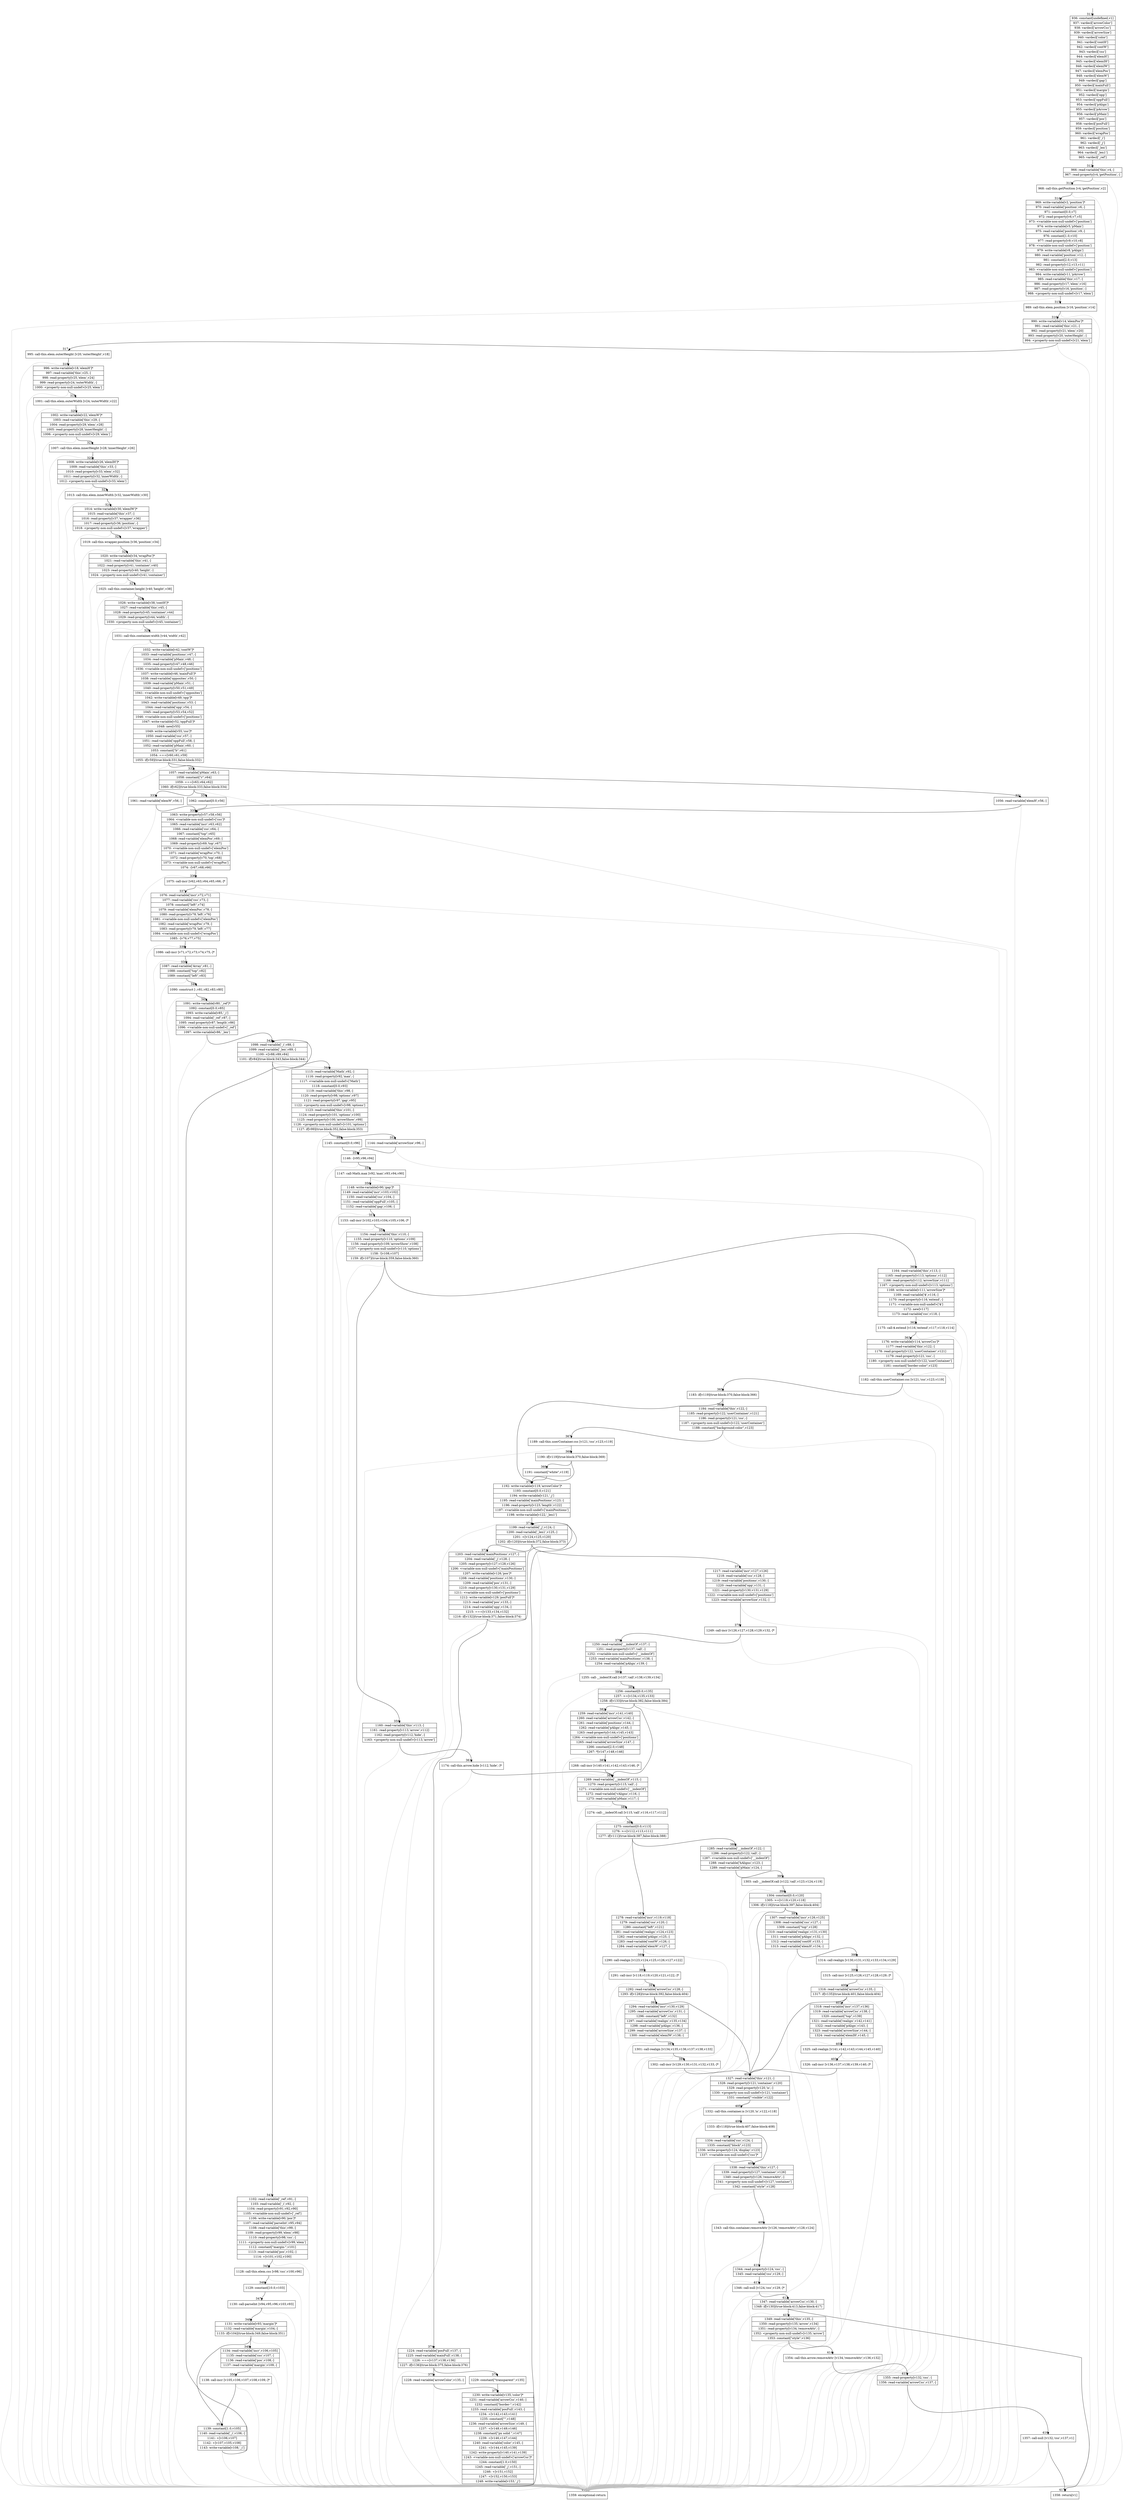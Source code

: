 digraph {
rankdir="TD"
BB_entry26[shape=none,label=""];
BB_entry26 -> BB311 [tailport=s, headport=n, headlabel="    311"]
BB311 [shape=record label="{936: constant[undefined,v1]|937: vardecl['arrowColor']|938: vardecl['arrowCss']|939: vardecl['arrowSize']|940: vardecl['color']|941: vardecl['contH']|942: vardecl['contW']|943: vardecl['css']|944: vardecl['elemH']|945: vardecl['elemIH']|946: vardecl['elemIW']|947: vardecl['elemPos']|948: vardecl['elemW']|949: vardecl['gap']|950: vardecl['mainFull']|951: vardecl['margin']|952: vardecl['opp']|953: vardecl['oppFull']|954: vardecl['pAlign']|955: vardecl['pArrow']|956: vardecl['pMain']|957: vardecl['pos']|958: vardecl['posFull']|959: vardecl['position']|960: vardecl['wrapPos']|961: vardecl['_i']|962: vardecl['_j']|963: vardecl['_len']|964: vardecl['_len1']|965: vardecl['_ref']}" ] 
BB311 -> BB312 [tailport=s, headport=n, headlabel="      312"]
BB312 [shape=record label="{966: read-variable['this',v4,-]|967: read-property[v4,'getPosition',-]}" ] 
BB312 -> BB313 [tailport=s, headport=n, headlabel="      313"]
BB312 -> BB418 [tailport=s, headport=n, color=gray, headlabel="      418"]
BB313 [shape=record label="{968: call-this.getPosition [v4,'getPosition',v2]}" ] 
BB313 -> BB314 [tailport=s, headport=n, headlabel="      314"]
BB313 -> BB418 [tailport=s, headport=n, color=gray]
BB314 [shape=record label="{969: write-variable[v2,'position']*|970: read-variable['position',v6,-]|971: constant[0.0,v7]|972: read-property[v6,v7,v5]|973: \<variable-non-null-undef\>['position']|974: write-variable[v5,'pMain']|975: read-variable['position',v9,-]|976: constant[1.0,v10]|977: read-property[v9,v10,v8]|978: \<variable-non-null-undef\>['position']|979: write-variable[v8,'pAlign']|980: read-variable['position',v12,-]|981: constant[2.0,v13]|982: read-property[v12,v13,v11]|983: \<variable-non-null-undef\>['position']|984: write-variable[v11,'pArrow']|985: read-variable['this',v17,-]|986: read-property[v17,'elem',v16]|987: read-property[v16,'position',-]|988: \<property-non-null-undef\>[v17,'elem']}" ] 
BB314 -> BB315 [tailport=s, headport=n, headlabel="      315"]
BB314 -> BB418 [tailport=s, headport=n, color=gray]
BB315 [shape=record label="{989: call-this.elem.position [v16,'position',v14]}" ] 
BB315 -> BB316 [tailport=s, headport=n, headlabel="      316"]
BB315 -> BB418 [tailport=s, headport=n, color=gray]
BB316 [shape=record label="{990: write-variable[v14,'elemPos']*|991: read-variable['this',v21,-]|992: read-property[v21,'elem',v20]|993: read-property[v20,'outerHeight',-]|994: \<property-non-null-undef\>[v21,'elem']}" ] 
BB316 -> BB317 [tailport=s, headport=n, headlabel="      317"]
BB316 -> BB418 [tailport=s, headport=n, color=gray]
BB317 [shape=record label="{995: call-this.elem.outerHeight [v20,'outerHeight',v18]}" ] 
BB317 -> BB318 [tailport=s, headport=n, headlabel="      318"]
BB317 -> BB418 [tailport=s, headport=n, color=gray]
BB318 [shape=record label="{996: write-variable[v18,'elemH']*|997: read-variable['this',v25,-]|998: read-property[v25,'elem',v24]|999: read-property[v24,'outerWidth',-]|1000: \<property-non-null-undef\>[v25,'elem']}" ] 
BB318 -> BB319 [tailport=s, headport=n, headlabel="      319"]
BB318 -> BB418 [tailport=s, headport=n, color=gray]
BB319 [shape=record label="{1001: call-this.elem.outerWidth [v24,'outerWidth',v22]}" ] 
BB319 -> BB320 [tailport=s, headport=n, headlabel="      320"]
BB319 -> BB418 [tailport=s, headport=n, color=gray]
BB320 [shape=record label="{1002: write-variable[v22,'elemW']*|1003: read-variable['this',v29,-]|1004: read-property[v29,'elem',v28]|1005: read-property[v28,'innerHeight',-]|1006: \<property-non-null-undef\>[v29,'elem']}" ] 
BB320 -> BB321 [tailport=s, headport=n, headlabel="      321"]
BB320 -> BB418 [tailport=s, headport=n, color=gray]
BB321 [shape=record label="{1007: call-this.elem.innerHeight [v28,'innerHeight',v26]}" ] 
BB321 -> BB322 [tailport=s, headport=n, headlabel="      322"]
BB321 -> BB418 [tailport=s, headport=n, color=gray]
BB322 [shape=record label="{1008: write-variable[v26,'elemIH']*|1009: read-variable['this',v33,-]|1010: read-property[v33,'elem',v32]|1011: read-property[v32,'innerWidth',-]|1012: \<property-non-null-undef\>[v33,'elem']}" ] 
BB322 -> BB323 [tailport=s, headport=n, headlabel="      323"]
BB322 -> BB418 [tailport=s, headport=n, color=gray]
BB323 [shape=record label="{1013: call-this.elem.innerWidth [v32,'innerWidth',v30]}" ] 
BB323 -> BB324 [tailport=s, headport=n, headlabel="      324"]
BB323 -> BB418 [tailport=s, headport=n, color=gray]
BB324 [shape=record label="{1014: write-variable[v30,'elemIW']*|1015: read-variable['this',v37,-]|1016: read-property[v37,'wrapper',v36]|1017: read-property[v36,'position',-]|1018: \<property-non-null-undef\>[v37,'wrapper']}" ] 
BB324 -> BB325 [tailport=s, headport=n, headlabel="      325"]
BB324 -> BB418 [tailport=s, headport=n, color=gray]
BB325 [shape=record label="{1019: call-this.wrapper.position [v36,'position',v34]}" ] 
BB325 -> BB326 [tailport=s, headport=n, headlabel="      326"]
BB325 -> BB418 [tailport=s, headport=n, color=gray]
BB326 [shape=record label="{1020: write-variable[v34,'wrapPos']*|1021: read-variable['this',v41,-]|1022: read-property[v41,'container',v40]|1023: read-property[v40,'height',-]|1024: \<property-non-null-undef\>[v41,'container']}" ] 
BB326 -> BB327 [tailport=s, headport=n, headlabel="      327"]
BB326 -> BB418 [tailport=s, headport=n, color=gray]
BB327 [shape=record label="{1025: call-this.container.height [v40,'height',v38]}" ] 
BB327 -> BB328 [tailport=s, headport=n, headlabel="      328"]
BB327 -> BB418 [tailport=s, headport=n, color=gray]
BB328 [shape=record label="{1026: write-variable[v38,'contH']*|1027: read-variable['this',v45,-]|1028: read-property[v45,'container',v44]|1029: read-property[v44,'width',-]|1030: \<property-non-null-undef\>[v45,'container']}" ] 
BB328 -> BB329 [tailport=s, headport=n, headlabel="      329"]
BB328 -> BB418 [tailport=s, headport=n, color=gray]
BB329 [shape=record label="{1031: call-this.container.width [v44,'width',v42]}" ] 
BB329 -> BB330 [tailport=s, headport=n, headlabel="      330"]
BB329 -> BB418 [tailport=s, headport=n, color=gray]
BB330 [shape=record label="{1032: write-variable[v42,'contW']*|1033: read-variable['positions',v47,-]|1034: read-variable['pMain',v48,-]|1035: read-property[v47,v48,v46]|1036: \<variable-non-null-undef\>['positions']|1037: write-variable[v46,'mainFull']*|1038: read-variable['opposites',v50,-]|1039: read-variable['pMain',v51,-]|1040: read-property[v50,v51,v49]|1041: \<variable-non-null-undef\>['opposites']|1042: write-variable[v49,'opp']*|1043: read-variable['positions',v53,-]|1044: read-variable['opp',v54,-]|1045: read-property[v53,v54,v52]|1046: \<variable-non-null-undef\>['positions']|1047: write-variable[v52,'oppFull']*|1048: new[v55]|1049: write-variable[v55,'css']*|1050: read-variable['css',v57,-]|1051: read-variable['oppFull',v58,-]|1052: read-variable['pMain',v60,-]|1053: constant[\"b\",v61]|1054: ===[v60,v61,v59]|1055: if[v59](true-block:331,false-block:332)}" ] 
BB330 -> BB331 [tailport=s, headport=n, headlabel="      331"]
BB330 -> BB332 [tailport=s, headport=n, headlabel="      332"]
BB330 -> BB418 [tailport=s, headport=n, color=gray]
BB331 [shape=record label="{1056: read-variable['elemH',v56,-]}" ] 
BB331 -> BB335 [tailport=s, headport=n, headlabel="      335"]
BB331 -> BB418 [tailport=s, headport=n, color=gray]
BB332 [shape=record label="{1057: read-variable['pMain',v63,-]|1058: constant[\"r\",v64]|1059: ===[v63,v64,v62]|1060: if[v62](true-block:333,false-block:334)}" ] 
BB332 -> BB333 [tailport=s, headport=n, headlabel="      333"]
BB332 -> BB334 [tailport=s, headport=n, headlabel="      334"]
BB332 -> BB418 [tailport=s, headport=n, color=gray]
BB333 [shape=record label="{1061: read-variable['elemW',v56,-]}" ] 
BB333 -> BB335 [tailport=s, headport=n]
BB333 -> BB418 [tailport=s, headport=n, color=gray]
BB334 [shape=record label="{1062: constant[0.0,v56]}" ] 
BB334 -> BB335 [tailport=s, headport=n]
BB335 [shape=record label="{1063: write-property[v57,v58,v56]|1064: \<variable-non-null-undef\>['css']*|1065: read-variable['incr',v63,v62]|1066: read-variable['css',v64,-]|1067: constant[\"top\",v65]|1068: read-variable['elemPos',v69,-]|1069: read-property[v69,'top',v67]|1070: \<variable-non-null-undef\>['elemPos']|1071: read-variable['wrapPos',v70,-]|1072: read-property[v70,'top',v68]|1073: \<variable-non-null-undef\>['wrapPos']|1074: -[v67,v68,v66]}" ] 
BB335 -> BB336 [tailport=s, headport=n, headlabel="      336"]
BB335 -> BB418 [tailport=s, headport=n, color=gray]
BB336 [shape=record label="{1075: call-incr [v62,v63,v64,v65,v66,-]*}" ] 
BB336 -> BB337 [tailport=s, headport=n, headlabel="      337"]
BB336 -> BB418 [tailport=s, headport=n, color=gray]
BB337 [shape=record label="{1076: read-variable['incr',v72,v71]|1077: read-variable['css',v73,-]|1078: constant[\"left\",v74]|1079: read-variable['elemPos',v78,-]|1080: read-property[v78,'left',v76]|1081: \<variable-non-null-undef\>['elemPos']|1082: read-variable['wrapPos',v79,-]|1083: read-property[v79,'left',v77]|1084: \<variable-non-null-undef\>['wrapPos']|1085: -[v76,v77,v75]}" ] 
BB337 -> BB338 [tailport=s, headport=n, headlabel="      338"]
BB337 -> BB418 [tailport=s, headport=n, color=gray]
BB338 [shape=record label="{1086: call-incr [v71,v72,v73,v74,v75,-]*}" ] 
BB338 -> BB339 [tailport=s, headport=n, headlabel="      339"]
BB338 -> BB418 [tailport=s, headport=n, color=gray]
BB339 [shape=record label="{1087: read-variable['Array',v81,-]|1088: constant[\"top\",v82]|1089: constant[\"left\",v83]}" ] 
BB339 -> BB340 [tailport=s, headport=n, headlabel="      340"]
BB339 -> BB418 [tailport=s, headport=n, color=gray]
BB340 [shape=record label="{1090: construct [-,v81,v82,v83,v80]}" ] 
BB340 -> BB341 [tailport=s, headport=n, headlabel="      341"]
BB340 -> BB418 [tailport=s, headport=n, color=gray]
BB341 [shape=record label="{1091: write-variable[v80,'_ref']*|1092: constant[0.0,v85]|1093: write-variable[v85,'_i']|1094: read-variable['_ref',v87,-]|1095: read-property[v87,'length',v86]|1096: \<variable-non-null-undef\>['_ref']|1097: write-variable[v86,'_len']}" ] 
BB341 -> BB342 [tailport=s, headport=n, headlabel="      342"]
BB341 -> BB418 [tailport=s, headport=n, color=gray]
BB342 [shape=record label="{1098: read-variable['_i',v88,-]|1099: read-variable['_len',v89,-]|1100: \<[v88,v89,v84]|1101: if[v84](true-block:343,false-block:344)}" ] 
BB342 -> BB343 [tailport=s, headport=n, headlabel="      343"]
BB342 -> BB344 [tailport=s, headport=n, headlabel="      344"]
BB342 -> BB418 [tailport=s, headport=n, color=gray]
BB343 [shape=record label="{1102: read-variable['_ref',v91,-]|1103: read-variable['_i',v92,-]|1104: read-property[v91,v92,v90]|1105: \<variable-non-null-undef\>['_ref']|1106: write-variable[v90,'pos']*|1107: read-variable['parseInt',v95,v94]|1108: read-variable['this',v99,-]|1109: read-property[v99,'elem',v98]|1110: read-property[v98,'css',-]|1111: \<property-non-null-undef\>[v99,'elem']|1112: constant[\"margin-\",v101]|1113: read-variable['pos',v102,-]|1114: +[v101,v102,v100]}" ] 
BB343 -> BB345 [tailport=s, headport=n, headlabel="      345"]
BB343 -> BB418 [tailport=s, headport=n, color=gray]
BB344 [shape=record label="{1115: read-variable['Math',v92,-]|1116: read-property[v92,'max',-]|1117: \<variable-non-null-undef\>['Math']|1118: constant[0.0,v93]|1119: read-variable['this',v98,-]|1120: read-property[v98,'options',v97]|1121: read-property[v97,'gap',v95]|1122: \<property-non-null-undef\>[v98,'options']|1123: read-variable['this',v101,-]|1124: read-property[v101,'options',v100]|1125: read-property[v100,'arrowShow',v99]|1126: \<property-non-null-undef\>[v101,'options']|1127: if[v99](true-block:352,false-block:353)}" ] 
BB344 -> BB352 [tailport=s, headport=n, headlabel="      352"]
BB344 -> BB353 [tailport=s, headport=n, headlabel="      353"]
BB344 -> BB418 [tailport=s, headport=n, color=gray]
BB345 [shape=record label="{1128: call-this.elem.css [v98,'css',v100,v96]}" ] 
BB345 -> BB346 [tailport=s, headport=n, headlabel="      346"]
BB345 -> BB418 [tailport=s, headport=n, color=gray]
BB346 [shape=record label="{1129: constant[10.0,v103]}" ] 
BB346 -> BB347 [tailport=s, headport=n, headlabel="      347"]
BB347 [shape=record label="{1130: call-parseInt [v94,v95,v96,v103,v93]}" ] 
BB347 -> BB348 [tailport=s, headport=n, headlabel="      348"]
BB347 -> BB418 [tailport=s, headport=n, color=gray]
BB348 [shape=record label="{1131: write-variable[v93,'margin']*|1132: read-variable['margin',v104,-]|1133: if[v104](true-block:349,false-block:351)}" ] 
BB348 -> BB349 [tailport=s, headport=n, headlabel="      349"]
BB348 -> BB351 [tailport=s, headport=n, headlabel="      351"]
BB348 -> BB418 [tailport=s, headport=n, color=gray]
BB349 [shape=record label="{1134: read-variable['incr',v106,v105]|1135: read-variable['css',v107,-]|1136: read-variable['pos',v108,-]|1137: read-variable['margin',v109,-]}" ] 
BB349 -> BB350 [tailport=s, headport=n, headlabel="      350"]
BB349 -> BB418 [tailport=s, headport=n, color=gray]
BB350 [shape=record label="{1138: call-incr [v105,v106,v107,v108,v109,-]*}" ] 
BB350 -> BB351 [tailport=s, headport=n]
BB350 -> BB418 [tailport=s, headport=n, color=gray]
BB351 [shape=record label="{1139: constant[1.0,v105]|1140: read-variable['_i',v106,-]|1141: +[v106,v107]|1142: +[v107,v105,v108]|1143: write-variable[v108,'_i']}" ] 
BB351 -> BB342 [tailport=s, headport=n]
BB351 -> BB418 [tailport=s, headport=n, color=gray]
BB352 [shape=record label="{1144: read-variable['arrowSize',v96,-]}" ] 
BB352 -> BB354 [tailport=s, headport=n, headlabel="      354"]
BB352 -> BB418 [tailport=s, headport=n, color=gray]
BB353 [shape=record label="{1145: constant[0.0,v96]}" ] 
BB353 -> BB354 [tailport=s, headport=n]
BB354 [shape=record label="{1146: -[v95,v96,v94]}" ] 
BB354 -> BB355 [tailport=s, headport=n, headlabel="      355"]
BB354 -> BB418 [tailport=s, headport=n, color=gray]
BB355 [shape=record label="{1147: call-Math.max [v92,'max',v93,v94,v90]}" ] 
BB355 -> BB356 [tailport=s, headport=n, headlabel="      356"]
BB355 -> BB418 [tailport=s, headport=n, color=gray]
BB356 [shape=record label="{1148: write-variable[v90,'gap']*|1149: read-variable['incr',v103,v102]|1150: read-variable['css',v104,-]|1151: read-variable['oppFull',v105,-]|1152: read-variable['gap',v106,-]}" ] 
BB356 -> BB357 [tailport=s, headport=n, headlabel="      357"]
BB356 -> BB418 [tailport=s, headport=n, color=gray]
BB357 [shape=record label="{1153: call-incr [v102,v103,v104,v105,v106,-]*}" ] 
BB357 -> BB358 [tailport=s, headport=n, headlabel="      358"]
BB357 -> BB418 [tailport=s, headport=n, color=gray]
BB358 [shape=record label="{1154: read-variable['this',v110,-]|1155: read-property[v110,'options',v109]|1156: read-property[v109,'arrowShow',v108]|1157: \<property-non-null-undef\>[v110,'options']|1158: ![v108,v107]|1159: if[v107](true-block:359,false-block:360)}" ] 
BB358 -> BB359 [tailport=s, headport=n, headlabel="      359"]
BB358 -> BB360 [tailport=s, headport=n, headlabel="      360"]
BB358 -> BB418 [tailport=s, headport=n, color=gray]
BB359 [shape=record label="{1160: read-variable['this',v113,-]|1161: read-property[v113,'arrow',v112]|1162: read-property[v112,'hide',-]|1163: \<property-non-null-undef\>[v113,'arrow']}" ] 
BB359 -> BB361 [tailport=s, headport=n, headlabel="      361"]
BB359 -> BB418 [tailport=s, headport=n, color=gray]
BB360 [shape=record label="{1164: read-variable['this',v113,-]|1165: read-property[v113,'options',v112]|1166: read-property[v112,'arrowSize',v111]|1167: \<property-non-null-undef\>[v113,'options']|1168: write-variable[v111,'arrowSize']*|1169: read-variable['$',v116,-]|1170: read-property[v116,'extend',-]|1171: \<variable-non-null-undef\>['$']|1172: new[v117]|1173: read-variable['css',v118,-]}" ] 
BB360 -> BB362 [tailport=s, headport=n, headlabel="      362"]
BB360 -> BB418 [tailport=s, headport=n, color=gray]
BB361 [shape=record label="{1174: call-this.arrow.hide [v112,'hide',-]*}" ] 
BB361 -> BB384 [tailport=s, headport=n, headlabel="      384"]
BB361 -> BB418 [tailport=s, headport=n, color=gray]
BB362 [shape=record label="{1175: call-$.extend [v116,'extend',v117,v118,v114]}" ] 
BB362 -> BB363 [tailport=s, headport=n, headlabel="      363"]
BB362 -> BB418 [tailport=s, headport=n, color=gray]
BB363 [shape=record label="{1176: write-variable[v114,'arrowCss']*|1177: read-variable['this',v122,-]|1178: read-property[v122,'userContainer',v121]|1179: read-property[v121,'css',-]|1180: \<property-non-null-undef\>[v122,'userContainer']|1181: constant[\"border-color\",v123]}" ] 
BB363 -> BB364 [tailport=s, headport=n, headlabel="      364"]
BB363 -> BB418 [tailport=s, headport=n, color=gray]
BB364 [shape=record label="{1182: call-this.userContainer.css [v121,'css',v123,v119]}" ] 
BB364 -> BB365 [tailport=s, headport=n, headlabel="      365"]
BB364 -> BB418 [tailport=s, headport=n, color=gray]
BB365 [shape=record label="{1183: if[v119](true-block:370,false-block:366)}" ] 
BB365 -> BB370 [tailport=s, headport=n, headlabel="      370"]
BB365 -> BB366 [tailport=s, headport=n, headlabel="      366"]
BB366 [shape=record label="{1184: read-variable['this',v122,-]|1185: read-property[v122,'userContainer',v121]|1186: read-property[v121,'css',-]|1187: \<property-non-null-undef\>[v122,'userContainer']|1188: constant[\"background-color\",v123]}" ] 
BB366 -> BB367 [tailport=s, headport=n, headlabel="      367"]
BB366 -> BB418 [tailport=s, headport=n, color=gray]
BB367 [shape=record label="{1189: call-this.userContainer.css [v121,'css',v123,v119]}" ] 
BB367 -> BB368 [tailport=s, headport=n, headlabel="      368"]
BB367 -> BB418 [tailport=s, headport=n, color=gray]
BB368 [shape=record label="{1190: if[v119](true-block:370,false-block:369)}" ] 
BB368 -> BB370 [tailport=s, headport=n]
BB368 -> BB369 [tailport=s, headport=n, headlabel="      369"]
BB369 [shape=record label="{1191: constant[\"white\",v119]}" ] 
BB369 -> BB370 [tailport=s, headport=n]
BB370 [shape=record label="{1192: write-variable[v119,'arrowColor']*|1193: constant[0.0,v121]|1194: write-variable[v121,'_j']|1195: read-variable['mainPositions',v123,-]|1196: read-property[v123,'length',v122]|1197: \<variable-non-null-undef\>['mainPositions']|1198: write-variable[v122,'_len1']}" ] 
BB370 -> BB371 [tailport=s, headport=n, headlabel="      371"]
BB370 -> BB418 [tailport=s, headport=n, color=gray]
BB371 [shape=record label="{1199: read-variable['_j',v124,-]|1200: read-variable['_len1',v125,-]|1201: \<[v124,v125,v120]|1202: if[v120](true-block:372,false-block:373)}" ] 
BB371 -> BB372 [tailport=s, headport=n, headlabel="      372"]
BB371 -> BB373 [tailport=s, headport=n, headlabel="      373"]
BB371 -> BB418 [tailport=s, headport=n, color=gray]
BB372 [shape=record label="{1203: read-variable['mainPositions',v127,-]|1204: read-variable['_j',v128,-]|1205: read-property[v127,v128,v126]|1206: \<variable-non-null-undef\>['mainPositions']|1207: write-variable[v126,'pos']*|1208: read-variable['positions',v130,-]|1209: read-variable['pos',v131,-]|1210: read-property[v130,v131,v129]|1211: \<variable-non-null-undef\>['positions']|1212: write-variable[v129,'posFull']*|1213: read-variable['pos',v133,-]|1214: read-variable['opp',v134,-]|1215: ===[v133,v134,v132]|1216: if[v132](true-block:371,false-block:374)}" ] 
BB372 -> BB371 [tailport=s, headport=n]
BB372 -> BB374 [tailport=s, headport=n, headlabel="      374"]
BB372 -> BB418 [tailport=s, headport=n, color=gray]
BB373 [shape=record label="{1217: read-variable['incr',v127,v126]|1218: read-variable['css',v128,-]|1219: read-variable['positions',v130,-]|1220: read-variable['opp',v131,-]|1221: read-property[v130,v131,v129]|1222: \<variable-non-null-undef\>['positions']|1223: read-variable['arrowSize',v132,-]}" ] 
BB373 -> BB378 [tailport=s, headport=n, headlabel="      378"]
BB373 -> BB418 [tailport=s, headport=n, color=gray]
BB374 [shape=record label="{1224: read-variable['posFull',v137,-]|1225: read-variable['mainFull',v138,-]|1226: ===[v137,v138,v136]|1227: if[v136](true-block:375,false-block:376)}" ] 
BB374 -> BB375 [tailport=s, headport=n, headlabel="      375"]
BB374 -> BB376 [tailport=s, headport=n, headlabel="      376"]
BB374 -> BB418 [tailport=s, headport=n, color=gray]
BB375 [shape=record label="{1228: read-variable['arrowColor',v135,-]}" ] 
BB375 -> BB377 [tailport=s, headport=n, headlabel="      377"]
BB375 -> BB418 [tailport=s, headport=n, color=gray]
BB376 [shape=record label="{1229: constant[\"transparent\",v135]}" ] 
BB376 -> BB377 [tailport=s, headport=n]
BB377 [shape=record label="{1230: write-variable[v135,'color']*|1231: read-variable['arrowCss',v140,-]|1232: constant[\"border-\",v142]|1233: read-variable['posFull',v143,-]|1234: +[v142,v143,v141]|1235: constant[\"\",v148]|1236: read-variable['arrowSize',v149,-]|1237: +[v148,v149,v146]|1238: constant[\"px solid \",v147]|1239: +[v146,v147,v144]|1240: read-variable['color',v145,-]|1241: +[v144,v145,v139]|1242: write-property[v140,v141,v139]|1243: \<variable-non-null-undef\>['arrowCss']*|1244: constant[1.0,v150]|1245: read-variable['_j',v151,-]|1246: +[v151,v152]|1247: +[v152,v150,v153]|1248: write-variable[v153,'_j']}" ] 
BB377 -> BB371 [tailport=s, headport=n]
BB377 -> BB418 [tailport=s, headport=n, color=gray]
BB378 [shape=record label="{1249: call-incr [v126,v127,v128,v129,v132,-]*}" ] 
BB378 -> BB379 [tailport=s, headport=n, headlabel="      379"]
BB378 -> BB418 [tailport=s, headport=n, color=gray]
BB379 [shape=record label="{1250: read-variable['__indexOf',v137,-]|1251: read-property[v137,'call',-]|1252: \<variable-non-null-undef\>['__indexOf']|1253: read-variable['mainPositions',v138,-]|1254: read-variable['pAlign',v139,-]}" ] 
BB379 -> BB380 [tailport=s, headport=n, headlabel="      380"]
BB379 -> BB418 [tailport=s, headport=n, color=gray]
BB380 [shape=record label="{1255: call-__indexOf.call [v137,'call',v138,v139,v134]}" ] 
BB380 -> BB381 [tailport=s, headport=n, headlabel="      381"]
BB380 -> BB418 [tailport=s, headport=n, color=gray]
BB381 [shape=record label="{1256: constant[0.0,v135]|1257: \>=[v134,v135,v133]|1258: if[v133](true-block:382,false-block:384)}" ] 
BB381 -> BB382 [tailport=s, headport=n, headlabel="      382"]
BB381 -> BB384 [tailport=s, headport=n]
BB381 -> BB418 [tailport=s, headport=n, color=gray]
BB382 [shape=record label="{1259: read-variable['incr',v141,v140]|1260: read-variable['arrowCss',v142,-]|1261: read-variable['positions',v144,-]|1262: read-variable['pAlign',v145,-]|1263: read-property[v144,v145,v143]|1264: \<variable-non-null-undef\>['positions']|1265: read-variable['arrowSize',v147,-]|1266: constant[2.0,v148]|1267: *[v147,v148,v146]}" ] 
BB382 -> BB383 [tailport=s, headport=n, headlabel="      383"]
BB382 -> BB418 [tailport=s, headport=n, color=gray]
BB383 [shape=record label="{1268: call-incr [v140,v141,v142,v143,v146,-]*}" ] 
BB383 -> BB384 [tailport=s, headport=n]
BB383 -> BB418 [tailport=s, headport=n, color=gray]
BB384 [shape=record label="{1269: read-variable['__indexOf',v115,-]|1270: read-property[v115,'call',-]|1271: \<variable-non-null-undef\>['__indexOf']|1272: read-variable['vAligns',v116,-]|1273: read-variable['pMain',v117,-]}" ] 
BB384 -> BB385 [tailport=s, headport=n, headlabel="      385"]
BB384 -> BB418 [tailport=s, headport=n, color=gray]
BB385 [shape=record label="{1274: call-__indexOf.call [v115,'call',v116,v117,v112]}" ] 
BB385 -> BB386 [tailport=s, headport=n, headlabel="      386"]
BB385 -> BB418 [tailport=s, headport=n, color=gray]
BB386 [shape=record label="{1275: constant[0.0,v113]|1276: \>=[v112,v113,v111]|1277: if[v111](true-block:387,false-block:388)}" ] 
BB386 -> BB387 [tailport=s, headport=n, headlabel="      387"]
BB386 -> BB388 [tailport=s, headport=n, headlabel="      388"]
BB386 -> BB418 [tailport=s, headport=n, color=gray]
BB387 [shape=record label="{1278: read-variable['incr',v119,v118]|1279: read-variable['css',v120,-]|1280: constant[\"left\",v121]|1281: read-variable['realign',v124,v123]|1282: read-variable['pAlign',v125,-]|1283: read-variable['contW',v126,-]|1284: read-variable['elemW',v127,-]}" ] 
BB387 -> BB389 [tailport=s, headport=n, headlabel="      389"]
BB387 -> BB418 [tailport=s, headport=n, color=gray]
BB388 [shape=record label="{1285: read-variable['__indexOf',v122,-]|1286: read-property[v122,'call',-]|1287: \<variable-non-null-undef\>['__indexOf']|1288: read-variable['hAligns',v123,-]|1289: read-variable['pMain',v124,-]}" ] 
BB388 -> BB395 [tailport=s, headport=n, headlabel="      395"]
BB388 -> BB418 [tailport=s, headport=n, color=gray]
BB389 [shape=record label="{1290: call-realign [v123,v124,v125,v126,v127,v122]}" ] 
BB389 -> BB390 [tailport=s, headport=n, headlabel="      390"]
BB389 -> BB418 [tailport=s, headport=n, color=gray]
BB390 [shape=record label="{1291: call-incr [v118,v119,v120,v121,v122,-]*}" ] 
BB390 -> BB391 [tailport=s, headport=n, headlabel="      391"]
BB390 -> BB418 [tailport=s, headport=n, color=gray]
BB391 [shape=record label="{1292: read-variable['arrowCss',v128,-]|1293: if[v128](true-block:392,false-block:404)}" ] 
BB391 -> BB392 [tailport=s, headport=n, headlabel="      392"]
BB391 -> BB404 [tailport=s, headport=n, headlabel="      404"]
BB391 -> BB418 [tailport=s, headport=n, color=gray]
BB392 [shape=record label="{1294: read-variable['incr',v130,v129]|1295: read-variable['arrowCss',v131,-]|1296: constant[\"left\",v132]|1297: read-variable['realign',v135,v134]|1298: read-variable['pAlign',v136,-]|1299: read-variable['arrowSize',v137,-]|1300: read-variable['elemIW',v138,-]}" ] 
BB392 -> BB393 [tailport=s, headport=n, headlabel="      393"]
BB392 -> BB418 [tailport=s, headport=n, color=gray]
BB393 [shape=record label="{1301: call-realign [v134,v135,v136,v137,v138,v133]}" ] 
BB393 -> BB394 [tailport=s, headport=n, headlabel="      394"]
BB393 -> BB418 [tailport=s, headport=n, color=gray]
BB394 [shape=record label="{1302: call-incr [v129,v130,v131,v132,v133,-]*}" ] 
BB394 -> BB404 [tailport=s, headport=n]
BB394 -> BB418 [tailport=s, headport=n, color=gray]
BB395 [shape=record label="{1303: call-__indexOf.call [v122,'call',v123,v124,v119]}" ] 
BB395 -> BB396 [tailport=s, headport=n, headlabel="      396"]
BB395 -> BB418 [tailport=s, headport=n, color=gray]
BB396 [shape=record label="{1304: constant[0.0,v120]|1305: \>=[v119,v120,v118]|1306: if[v118](true-block:397,false-block:404)}" ] 
BB396 -> BB397 [tailport=s, headport=n, headlabel="      397"]
BB396 -> BB404 [tailport=s, headport=n]
BB396 -> BB418 [tailport=s, headport=n, color=gray]
BB397 [shape=record label="{1307: read-variable['incr',v126,v125]|1308: read-variable['css',v127,-]|1309: constant[\"top\",v128]|1310: read-variable['realign',v131,v130]|1311: read-variable['pAlign',v132,-]|1312: read-variable['contH',v133,-]|1313: read-variable['elemH',v134,-]}" ] 
BB397 -> BB398 [tailport=s, headport=n, headlabel="      398"]
BB397 -> BB418 [tailport=s, headport=n, color=gray]
BB398 [shape=record label="{1314: call-realign [v130,v131,v132,v133,v134,v129]}" ] 
BB398 -> BB399 [tailport=s, headport=n, headlabel="      399"]
BB398 -> BB418 [tailport=s, headport=n, color=gray]
BB399 [shape=record label="{1315: call-incr [v125,v126,v127,v128,v129,-]*}" ] 
BB399 -> BB400 [tailport=s, headport=n, headlabel="      400"]
BB399 -> BB418 [tailport=s, headport=n, color=gray]
BB400 [shape=record label="{1316: read-variable['arrowCss',v135,-]|1317: if[v135](true-block:401,false-block:404)}" ] 
BB400 -> BB401 [tailport=s, headport=n, headlabel="      401"]
BB400 -> BB404 [tailport=s, headport=n]
BB400 -> BB418 [tailport=s, headport=n, color=gray]
BB401 [shape=record label="{1318: read-variable['incr',v137,v136]|1319: read-variable['arrowCss',v138,-]|1320: constant[\"top\",v139]|1321: read-variable['realign',v142,v141]|1322: read-variable['pAlign',v143,-]|1323: read-variable['arrowSize',v144,-]|1324: read-variable['elemIH',v145,-]}" ] 
BB401 -> BB402 [tailport=s, headport=n, headlabel="      402"]
BB401 -> BB418 [tailport=s, headport=n, color=gray]
BB402 [shape=record label="{1325: call-realign [v141,v142,v143,v144,v145,v140]}" ] 
BB402 -> BB403 [tailport=s, headport=n, headlabel="      403"]
BB402 -> BB418 [tailport=s, headport=n, color=gray]
BB403 [shape=record label="{1326: call-incr [v136,v137,v138,v139,v140,-]*}" ] 
BB403 -> BB404 [tailport=s, headport=n]
BB403 -> BB418 [tailport=s, headport=n, color=gray]
BB404 [shape=record label="{1327: read-variable['this',v121,-]|1328: read-property[v121,'container',v120]|1329: read-property[v120,'is',-]|1330: \<property-non-null-undef\>[v121,'container']|1331: constant[\":visible\",v122]}" ] 
BB404 -> BB405 [tailport=s, headport=n, headlabel="      405"]
BB404 -> BB418 [tailport=s, headport=n, color=gray]
BB405 [shape=record label="{1332: call-this.container.is [v120,'is',v122,v118]}" ] 
BB405 -> BB406 [tailport=s, headport=n, headlabel="      406"]
BB405 -> BB418 [tailport=s, headport=n, color=gray]
BB406 [shape=record label="{1333: if[v118](true-block:407,false-block:408)}" ] 
BB406 -> BB407 [tailport=s, headport=n, headlabel="      407"]
BB406 -> BB408 [tailport=s, headport=n, headlabel="      408"]
BB407 [shape=record label="{1334: read-variable['css',v124,-]|1335: constant[\"block\",v123]|1336: write-property[v124,'display',v123]|1337: \<variable-non-null-undef\>['css']*}" ] 
BB407 -> BB408 [tailport=s, headport=n]
BB407 -> BB418 [tailport=s, headport=n, color=gray]
BB408 [shape=record label="{1338: read-variable['this',v127,-]|1339: read-property[v127,'container',v126]|1340: read-property[v126,'removeAttr',-]|1341: \<property-non-null-undef\>[v127,'container']|1342: constant[\"style\",v128]}" ] 
BB408 -> BB409 [tailport=s, headport=n, headlabel="      409"]
BB408 -> BB418 [tailport=s, headport=n, color=gray]
BB409 [shape=record label="{1343: call-this.container.removeAttr [v126,'removeAttr',v128,v124]}" ] 
BB409 -> BB410 [tailport=s, headport=n, headlabel="      410"]
BB409 -> BB418 [tailport=s, headport=n, color=gray]
BB410 [shape=record label="{1344: read-property[v124,'css',-]|1345: read-variable['css',v129,-]}" ] 
BB410 -> BB411 [tailport=s, headport=n, headlabel="      411"]
BB410 -> BB418 [tailport=s, headport=n, color=gray]
BB411 [shape=record label="{1346: call-null [v124,'css',v129,-]*}" ] 
BB411 -> BB412 [tailport=s, headport=n, headlabel="      412"]
BB411 -> BB418 [tailport=s, headport=n, color=gray]
BB412 [shape=record label="{1347: read-variable['arrowCss',v130,-]|1348: if[v130](true-block:413,false-block:417)}" ] 
BB412 -> BB413 [tailport=s, headport=n, headlabel="      413"]
BB412 -> BB417 [tailport=s, headport=n, headlabel="      417"]
BB412 -> BB418 [tailport=s, headport=n, color=gray]
BB413 [shape=record label="{1349: read-variable['this',v135,-]|1350: read-property[v135,'arrow',v134]|1351: read-property[v134,'removeAttr',-]|1352: \<property-non-null-undef\>[v135,'arrow']|1353: constant[\"style\",v136]}" ] 
BB413 -> BB414 [tailport=s, headport=n, headlabel="      414"]
BB413 -> BB418 [tailport=s, headport=n, color=gray]
BB414 [shape=record label="{1354: call-this.arrow.removeAttr [v134,'removeAttr',v136,v132]}" ] 
BB414 -> BB415 [tailport=s, headport=n, headlabel="      415"]
BB414 -> BB418 [tailport=s, headport=n, color=gray]
BB415 [shape=record label="{1355: read-property[v132,'css',-]|1356: read-variable['arrowCss',v137,-]}" ] 
BB415 -> BB416 [tailport=s, headport=n, headlabel="      416"]
BB415 -> BB418 [tailport=s, headport=n, color=gray]
BB416 [shape=record label="{1357: call-null [v132,'css',v137,v1]}" ] 
BB416 -> BB417 [tailport=s, headport=n]
BB416 -> BB418 [tailport=s, headport=n, color=gray]
BB417 [shape=record label="{1358: return[v1]}" ] 
BB418 [shape=record label="{1359: exceptional-return}" ] 
//#$~ 366
}
